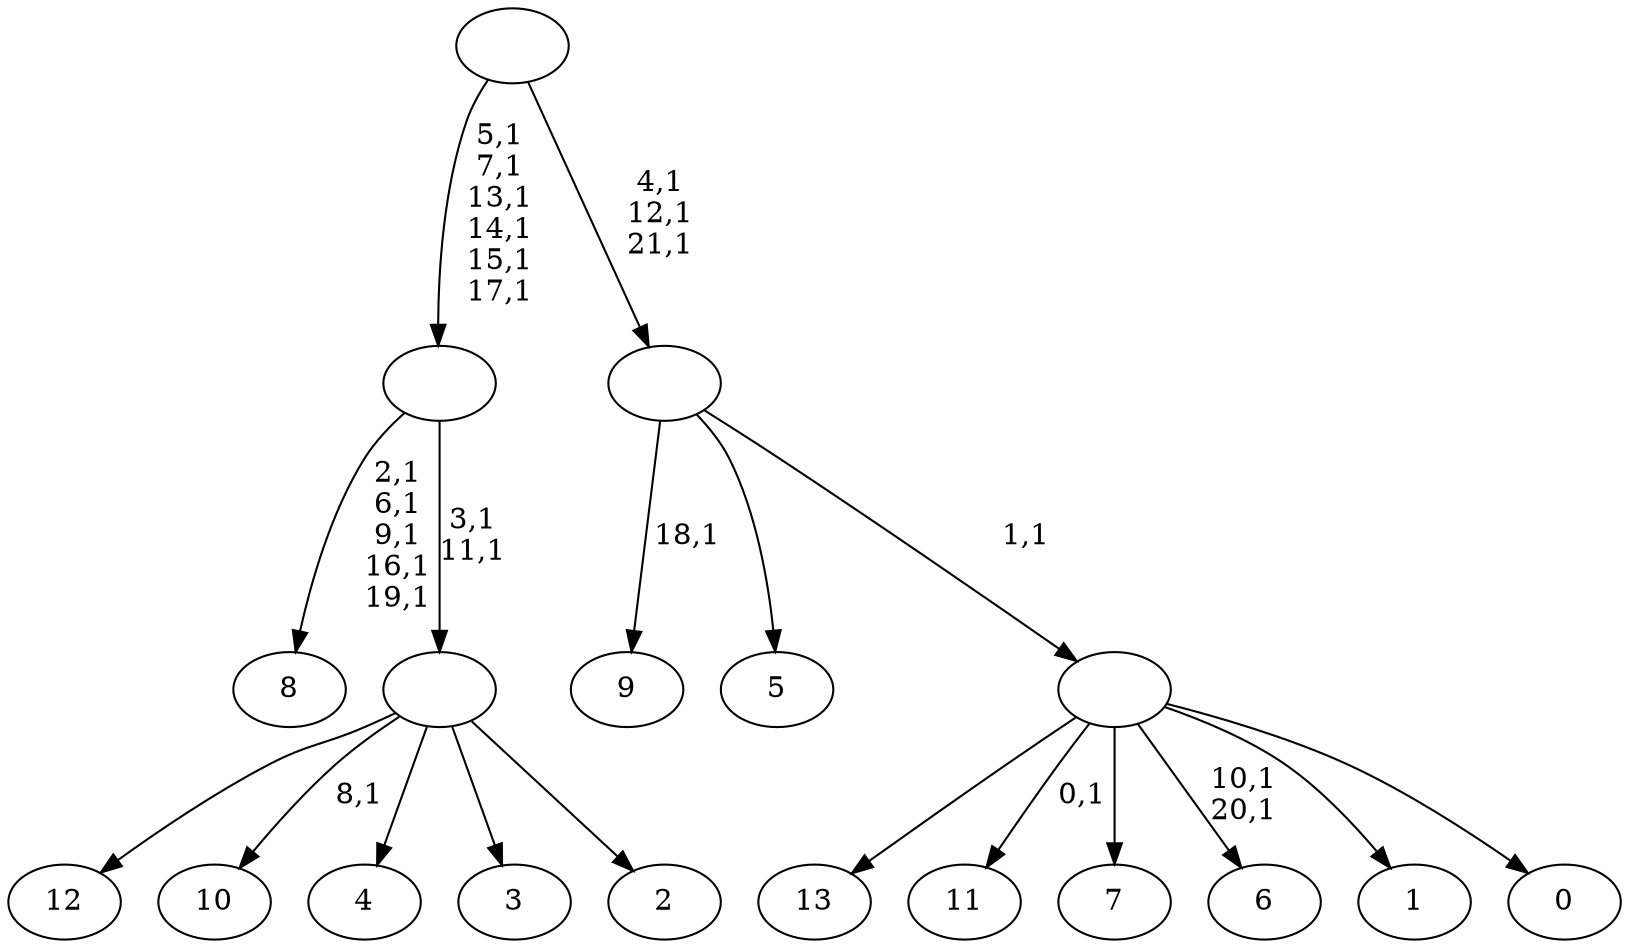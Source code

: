 digraph T {
	36 [label="13"]
	35 [label="12"]
	34 [label="11"]
	32 [label="10"]
	30 [label="9"]
	28 [label="8"]
	22 [label="7"]
	21 [label="6"]
	18 [label="5"]
	17 [label="4"]
	16 [label="3"]
	15 [label="2"]
	14 [label=""]
	12 [label=""]
	6 [label="1"]
	5 [label="0"]
	4 [label=""]
	3 [label=""]
	0 [label=""]
	14 -> 32 [label="8,1"]
	14 -> 35 [label=""]
	14 -> 17 [label=""]
	14 -> 16 [label=""]
	14 -> 15 [label=""]
	12 -> 14 [label="3,1\n11,1"]
	12 -> 28 [label="2,1\n6,1\n9,1\n16,1\n19,1"]
	4 -> 21 [label="10,1\n20,1"]
	4 -> 34 [label="0,1"]
	4 -> 36 [label=""]
	4 -> 22 [label=""]
	4 -> 6 [label=""]
	4 -> 5 [label=""]
	3 -> 30 [label="18,1"]
	3 -> 18 [label=""]
	3 -> 4 [label="1,1"]
	0 -> 3 [label="4,1\n12,1\n21,1"]
	0 -> 12 [label="5,1\n7,1\n13,1\n14,1\n15,1\n17,1"]
}
